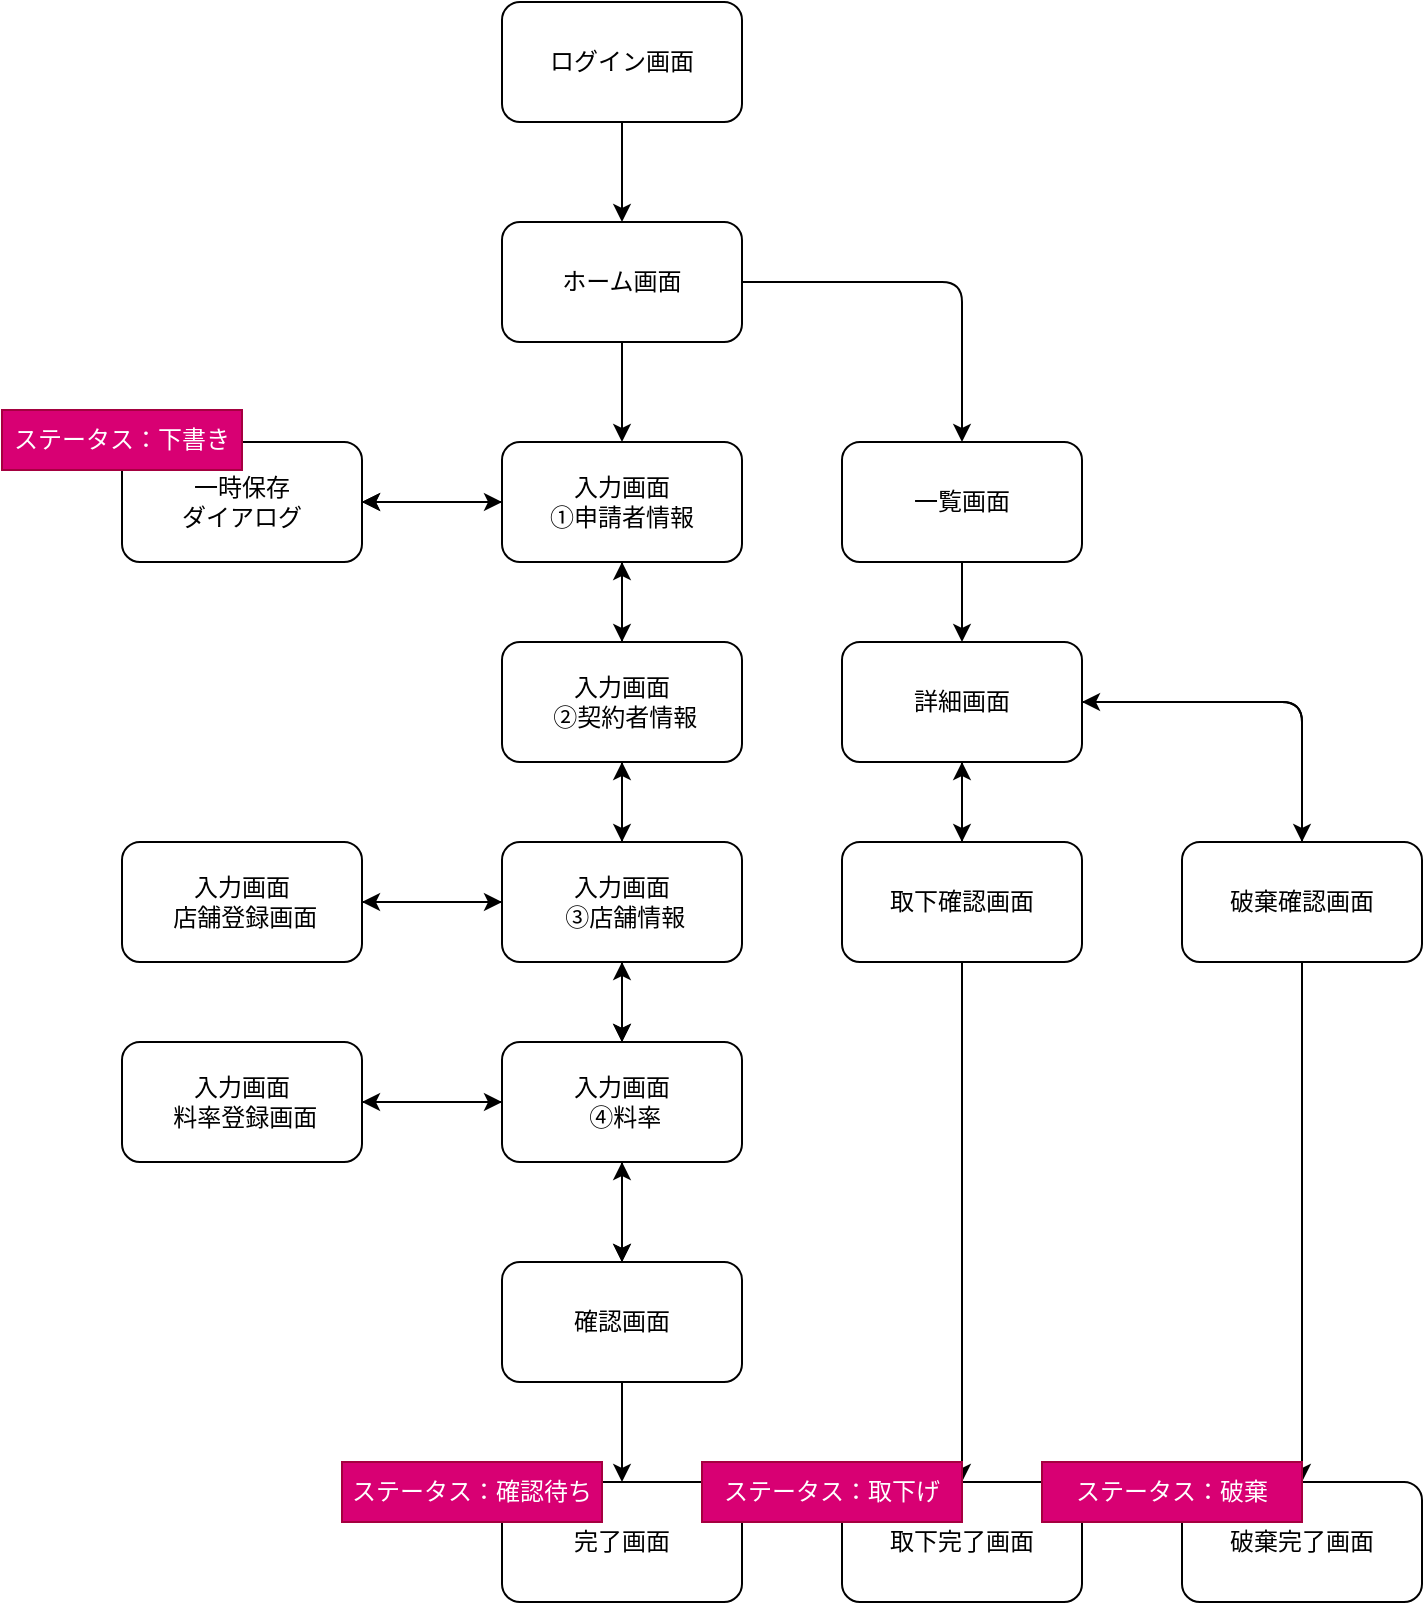 <mxfile>
    <diagram id="XOd1mVujD-Pu1WHTOxxI" name="営業：新規申請">
        <mxGraphModel dx="627" dy="881" grid="1" gridSize="10" guides="1" tooltips="1" connect="1" arrows="1" fold="1" page="1" pageScale="1" pageWidth="827" pageHeight="1169" math="0" shadow="0">
            <root>
                <mxCell id="0"/>
                <mxCell id="1" parent="0"/>
                <mxCell id="4" value="" style="edgeStyle=none;html=1;" edge="1" parent="1" source="2" target="3">
                    <mxGeometry relative="1" as="geometry"/>
                </mxCell>
                <mxCell id="2" value="ログイン画面" style="rounded=1;whiteSpace=wrap;html=1;" vertex="1" parent="1">
                    <mxGeometry x="300" y="40" width="120" height="60" as="geometry"/>
                </mxCell>
                <mxCell id="6" value="" style="edgeStyle=none;html=1;" edge="1" parent="1" source="3" target="5">
                    <mxGeometry relative="1" as="geometry"/>
                </mxCell>
                <mxCell id="43" style="edgeStyle=none;html=1;entryX=0.5;entryY=0;entryDx=0;entryDy=0;" edge="1" parent="1" source="3" target="42">
                    <mxGeometry relative="1" as="geometry">
                        <Array as="points">
                            <mxPoint x="530" y="180"/>
                        </Array>
                    </mxGeometry>
                </mxCell>
                <mxCell id="3" value="ホーム画面" style="rounded=1;whiteSpace=wrap;html=1;" vertex="1" parent="1">
                    <mxGeometry x="300" y="150" width="120" height="60" as="geometry"/>
                </mxCell>
                <mxCell id="8" value="" style="edgeStyle=none;html=1;" edge="1" parent="1" source="5" target="7">
                    <mxGeometry relative="1" as="geometry"/>
                </mxCell>
                <mxCell id="20" value="" style="edgeStyle=none;html=1;" edge="1" parent="1" source="5" target="19">
                    <mxGeometry relative="1" as="geometry"/>
                </mxCell>
                <mxCell id="22" value="" style="edgeStyle=none;html=1;" edge="1" parent="1" source="5" target="19">
                    <mxGeometry relative="1" as="geometry"/>
                </mxCell>
                <mxCell id="5" value="入力画面&lt;br&gt;①申請者情報" style="rounded=1;whiteSpace=wrap;html=1;" vertex="1" parent="1">
                    <mxGeometry x="300" y="260" width="120" height="60" as="geometry"/>
                </mxCell>
                <mxCell id="23" value="" style="edgeStyle=none;html=1;" edge="1" parent="1" source="7" target="5">
                    <mxGeometry relative="1" as="geometry"/>
                </mxCell>
                <mxCell id="26" style="edgeStyle=none;html=1;entryX=0.5;entryY=0;entryDx=0;entryDy=0;" edge="1" parent="1" source="7" target="9">
                    <mxGeometry relative="1" as="geometry"/>
                </mxCell>
                <mxCell id="7" value="入力画面&lt;br&gt;&amp;nbsp;②契約者情報" style="rounded=1;whiteSpace=wrap;html=1;" vertex="1" parent="1">
                    <mxGeometry x="300" y="360" width="120" height="60" as="geometry"/>
                </mxCell>
                <mxCell id="13" value="" style="edgeStyle=none;html=1;" edge="1" parent="1" source="9" target="11">
                    <mxGeometry relative="1" as="geometry"/>
                </mxCell>
                <mxCell id="24" value="" style="edgeStyle=none;html=1;" edge="1" parent="1" source="9" target="7">
                    <mxGeometry relative="1" as="geometry"/>
                </mxCell>
                <mxCell id="27" style="edgeStyle=none;html=1;" edge="1" parent="1" source="9" target="11">
                    <mxGeometry relative="1" as="geometry"/>
                </mxCell>
                <mxCell id="33" style="edgeStyle=none;html=1;" edge="1" parent="1" source="9" target="31">
                    <mxGeometry relative="1" as="geometry"/>
                </mxCell>
                <mxCell id="9" value="入力画面&lt;br&gt;&amp;nbsp;③店舗情報" style="rounded=1;whiteSpace=wrap;html=1;" vertex="1" parent="1">
                    <mxGeometry x="300" y="460" width="120" height="60" as="geometry"/>
                </mxCell>
                <mxCell id="16" value="" style="edgeStyle=none;html=1;" edge="1" parent="1" source="11" target="14">
                    <mxGeometry relative="1" as="geometry"/>
                </mxCell>
                <mxCell id="28" style="edgeStyle=none;html=1;entryX=0.5;entryY=0;entryDx=0;entryDy=0;" edge="1" parent="1" source="11" target="14">
                    <mxGeometry relative="1" as="geometry"/>
                </mxCell>
                <mxCell id="36" style="edgeStyle=none;html=1;entryX=1;entryY=0.5;entryDx=0;entryDy=0;" edge="1" parent="1" source="11" target="34">
                    <mxGeometry relative="1" as="geometry"/>
                </mxCell>
                <mxCell id="37" style="edgeStyle=none;html=1;" edge="1" parent="1" source="11" target="9">
                    <mxGeometry relative="1" as="geometry"/>
                </mxCell>
                <mxCell id="11" value="入力画面&lt;br&gt;&amp;nbsp;④料率" style="rounded=1;whiteSpace=wrap;html=1;" vertex="1" parent="1">
                    <mxGeometry x="300" y="560" width="120" height="60" as="geometry"/>
                </mxCell>
                <mxCell id="17" value="" style="edgeStyle=none;html=1;" edge="1" parent="1" source="14" target="15">
                    <mxGeometry relative="1" as="geometry"/>
                </mxCell>
                <mxCell id="29" style="edgeStyle=none;html=1;entryX=0.5;entryY=1;entryDx=0;entryDy=0;" edge="1" parent="1" source="14" target="11">
                    <mxGeometry relative="1" as="geometry">
                        <mxPoint x="360" y="730" as="targetPoint"/>
                    </mxGeometry>
                </mxCell>
                <mxCell id="14" value="確認画面" style="rounded=1;whiteSpace=wrap;html=1;" vertex="1" parent="1">
                    <mxGeometry x="300" y="670" width="120" height="60" as="geometry"/>
                </mxCell>
                <mxCell id="15" value="完了画面" style="rounded=1;whiteSpace=wrap;html=1;" vertex="1" parent="1">
                    <mxGeometry x="300" y="780" width="120" height="60" as="geometry"/>
                </mxCell>
                <mxCell id="21" value="" style="edgeStyle=none;html=1;" edge="1" parent="1" source="19" target="5">
                    <mxGeometry relative="1" as="geometry"/>
                </mxCell>
                <mxCell id="19" value="一時保存&lt;br&gt;ダイアログ" style="rounded=1;whiteSpace=wrap;html=1;" vertex="1" parent="1">
                    <mxGeometry x="110" y="260" width="120" height="60" as="geometry"/>
                </mxCell>
                <mxCell id="32" value="" style="edgeStyle=none;html=1;" edge="1" parent="1" source="31" target="9">
                    <mxGeometry relative="1" as="geometry"/>
                </mxCell>
                <mxCell id="31" value="入力画面&lt;br&gt;&amp;nbsp;店舗登録画面" style="rounded=1;whiteSpace=wrap;html=1;" vertex="1" parent="1">
                    <mxGeometry x="110" y="460" width="120" height="60" as="geometry"/>
                </mxCell>
                <mxCell id="35" value="" style="edgeStyle=none;html=1;" edge="1" parent="1" source="34" target="11">
                    <mxGeometry relative="1" as="geometry"/>
                </mxCell>
                <mxCell id="34" value="入力画面&lt;br&gt;&amp;nbsp;料率登録画面" style="rounded=1;whiteSpace=wrap;html=1;" vertex="1" parent="1">
                    <mxGeometry x="110" y="560" width="120" height="60" as="geometry"/>
                </mxCell>
                <mxCell id="40" value="ステータス：下書き" style="rounded=0;whiteSpace=wrap;html=1;fillColor=#d80073;fontColor=#ffffff;strokeColor=#A50040;" vertex="1" parent="1">
                    <mxGeometry x="50" y="244" width="120" height="30" as="geometry"/>
                </mxCell>
                <mxCell id="41" value="ステータス：確認待ち" style="rounded=0;whiteSpace=wrap;html=1;fillColor=#d80073;fontColor=#ffffff;strokeColor=#A50040;" vertex="1" parent="1">
                    <mxGeometry x="220" y="770" width="130" height="30" as="geometry"/>
                </mxCell>
                <mxCell id="46" value="" style="edgeStyle=none;html=1;" edge="1" parent="1" source="42" target="45">
                    <mxGeometry relative="1" as="geometry"/>
                </mxCell>
                <mxCell id="42" value="一覧画面" style="rounded=1;whiteSpace=wrap;html=1;" vertex="1" parent="1">
                    <mxGeometry x="470" y="260" width="120" height="60" as="geometry"/>
                </mxCell>
                <mxCell id="49" value="" style="edgeStyle=none;html=1;" edge="1" parent="1" source="45" target="47">
                    <mxGeometry relative="1" as="geometry"/>
                </mxCell>
                <mxCell id="50" style="edgeStyle=none;html=1;entryX=0.5;entryY=0;entryDx=0;entryDy=0;" edge="1" parent="1" source="45" target="48">
                    <mxGeometry relative="1" as="geometry">
                        <Array as="points">
                            <mxPoint x="700" y="390"/>
                        </Array>
                    </mxGeometry>
                </mxCell>
                <mxCell id="45" value="詳細画面" style="rounded=1;whiteSpace=wrap;html=1;" vertex="1" parent="1">
                    <mxGeometry x="470" y="360" width="120" height="60" as="geometry"/>
                </mxCell>
                <mxCell id="51" style="edgeStyle=none;html=1;" edge="1" parent="1" source="47" target="45">
                    <mxGeometry relative="1" as="geometry"/>
                </mxCell>
                <mxCell id="55" style="edgeStyle=none;html=1;" edge="1" parent="1" source="47" target="53">
                    <mxGeometry relative="1" as="geometry"/>
                </mxCell>
                <mxCell id="47" value="取下確認画面" style="rounded=1;whiteSpace=wrap;html=1;" vertex="1" parent="1">
                    <mxGeometry x="470" y="460" width="120" height="60" as="geometry"/>
                </mxCell>
                <mxCell id="52" style="edgeStyle=none;html=1;entryX=1;entryY=0.5;entryDx=0;entryDy=0;" edge="1" parent="1" source="48" target="45">
                    <mxGeometry relative="1" as="geometry">
                        <Array as="points">
                            <mxPoint x="700" y="390"/>
                        </Array>
                    </mxGeometry>
                </mxCell>
                <mxCell id="56" style="edgeStyle=none;html=1;" edge="1" parent="1" source="48" target="54">
                    <mxGeometry relative="1" as="geometry"/>
                </mxCell>
                <mxCell id="48" value="破棄確認画面" style="rounded=1;whiteSpace=wrap;html=1;" vertex="1" parent="1">
                    <mxGeometry x="640" y="460" width="120" height="60" as="geometry"/>
                </mxCell>
                <mxCell id="53" value="取下完了画面" style="rounded=1;whiteSpace=wrap;html=1;" vertex="1" parent="1">
                    <mxGeometry x="470" y="780" width="120" height="60" as="geometry"/>
                </mxCell>
                <mxCell id="54" value="破棄完了画面" style="rounded=1;whiteSpace=wrap;html=1;" vertex="1" parent="1">
                    <mxGeometry x="640" y="780" width="120" height="60" as="geometry"/>
                </mxCell>
                <mxCell id="58" value="ステータス：取下げ" style="rounded=0;whiteSpace=wrap;html=1;fillColor=#d80073;fontColor=#ffffff;strokeColor=#A50040;" vertex="1" parent="1">
                    <mxGeometry x="400" y="770" width="130" height="30" as="geometry"/>
                </mxCell>
                <mxCell id="59" value="ステータス：破棄" style="rounded=0;whiteSpace=wrap;html=1;fillColor=#d80073;fontColor=#ffffff;strokeColor=#A50040;" vertex="1" parent="1">
                    <mxGeometry x="570" y="770" width="130" height="30" as="geometry"/>
                </mxCell>
            </root>
        </mxGraphModel>
    </diagram>
    <diagram id="stlq_mxhztekD59KsefY" name="支店長：申請確認">
        <mxGraphModel dx="627" dy="881" grid="1" gridSize="10" guides="1" tooltips="1" connect="1" arrows="1" fold="1" page="1" pageScale="1" pageWidth="827" pageHeight="1169" math="0" shadow="0">
            <root>
                <mxCell id="0"/>
                <mxCell id="1" parent="0"/>
                <mxCell id="NtJ_JqiggDxICDzkzixP-1" value="" style="edgeStyle=none;html=1;" edge="1" parent="1" source="NtJ_JqiggDxICDzkzixP-2" target="NtJ_JqiggDxICDzkzixP-5">
                    <mxGeometry relative="1" as="geometry"/>
                </mxCell>
                <mxCell id="NtJ_JqiggDxICDzkzixP-2" value="ログイン画面" style="rounded=1;whiteSpace=wrap;html=1;" vertex="1" parent="1">
                    <mxGeometry x="300" y="40" width="120" height="60" as="geometry"/>
                </mxCell>
                <mxCell id="NtJ_JqiggDxICDzkzixP-51" value="" style="edgeStyle=none;html=1;" edge="1" parent="1" source="NtJ_JqiggDxICDzkzixP-5" target="NtJ_JqiggDxICDzkzixP-36">
                    <mxGeometry relative="1" as="geometry"/>
                </mxCell>
                <mxCell id="NtJ_JqiggDxICDzkzixP-5" value="ホーム画面" style="rounded=1;whiteSpace=wrap;html=1;" vertex="1" parent="1">
                    <mxGeometry x="300" y="150" width="120" height="60" as="geometry"/>
                </mxCell>
                <mxCell id="NtJ_JqiggDxICDzkzixP-6" value="" style="edgeStyle=none;html=1;" edge="1" parent="1" target="NtJ_JqiggDxICDzkzixP-12">
                    <mxGeometry relative="1" as="geometry">
                        <mxPoint x="360" y="320" as="sourcePoint"/>
                    </mxGeometry>
                </mxCell>
                <mxCell id="NtJ_JqiggDxICDzkzixP-7" value="" style="edgeStyle=none;html=1;" edge="1" parent="1" target="NtJ_JqiggDxICDzkzixP-28">
                    <mxGeometry relative="1" as="geometry">
                        <mxPoint x="300" y="290" as="sourcePoint"/>
                    </mxGeometry>
                </mxCell>
                <mxCell id="NtJ_JqiggDxICDzkzixP-8" value="" style="edgeStyle=none;html=1;" edge="1" parent="1" target="NtJ_JqiggDxICDzkzixP-28">
                    <mxGeometry relative="1" as="geometry">
                        <mxPoint x="300" y="290" as="sourcePoint"/>
                    </mxGeometry>
                </mxCell>
                <mxCell id="NtJ_JqiggDxICDzkzixP-10" value="" style="edgeStyle=none;html=1;" edge="1" parent="1" source="NtJ_JqiggDxICDzkzixP-12">
                    <mxGeometry relative="1" as="geometry">
                        <mxPoint x="360" y="320" as="targetPoint"/>
                    </mxGeometry>
                </mxCell>
                <mxCell id="NtJ_JqiggDxICDzkzixP-11" style="edgeStyle=none;html=1;entryX=0.5;entryY=0;entryDx=0;entryDy=0;" edge="1" parent="1" target="NtJ_JqiggDxICDzkzixP-17">
                    <mxGeometry relative="1" as="geometry">
                        <mxPoint x="360" y="420" as="sourcePoint"/>
                    </mxGeometry>
                </mxCell>
                <mxCell id="NtJ_JqiggDxICDzkzixP-13" value="" style="edgeStyle=none;html=1;" edge="1" parent="1" target="NtJ_JqiggDxICDzkzixP-22">
                    <mxGeometry relative="1" as="geometry">
                        <mxPoint x="360" y="520" as="sourcePoint"/>
                    </mxGeometry>
                </mxCell>
                <mxCell id="NtJ_JqiggDxICDzkzixP-14" value="" style="edgeStyle=none;html=1;" edge="1" parent="1" source="NtJ_JqiggDxICDzkzixP-17">
                    <mxGeometry relative="1" as="geometry">
                        <mxPoint x="360" y="420" as="targetPoint"/>
                    </mxGeometry>
                </mxCell>
                <mxCell id="NtJ_JqiggDxICDzkzixP-15" style="edgeStyle=none;html=1;" edge="1" parent="1" target="NtJ_JqiggDxICDzkzixP-22">
                    <mxGeometry relative="1" as="geometry">
                        <mxPoint x="360" y="520" as="sourcePoint"/>
                    </mxGeometry>
                </mxCell>
                <mxCell id="NtJ_JqiggDxICDzkzixP-16" style="edgeStyle=none;html=1;" edge="1" parent="1" target="NtJ_JqiggDxICDzkzixP-30">
                    <mxGeometry relative="1" as="geometry">
                        <mxPoint x="300" y="490" as="sourcePoint"/>
                    </mxGeometry>
                </mxCell>
                <mxCell id="NtJ_JqiggDxICDzkzixP-20" style="edgeStyle=none;html=1;entryX=1;entryY=0.5;entryDx=0;entryDy=0;" edge="1" parent="1" source="NtJ_JqiggDxICDzkzixP-22">
                    <mxGeometry relative="1" as="geometry">
                        <mxPoint x="230" y="590" as="targetPoint"/>
                    </mxGeometry>
                </mxCell>
                <mxCell id="NtJ_JqiggDxICDzkzixP-21" style="edgeStyle=none;html=1;" edge="1" parent="1" source="NtJ_JqiggDxICDzkzixP-22">
                    <mxGeometry relative="1" as="geometry">
                        <mxPoint x="360" y="520" as="targetPoint"/>
                    </mxGeometry>
                </mxCell>
                <mxCell id="NtJ_JqiggDxICDzkzixP-23" value="" style="edgeStyle=none;html=1;" edge="1" parent="1" source="NtJ_JqiggDxICDzkzixP-25" target="NtJ_JqiggDxICDzkzixP-26">
                    <mxGeometry relative="1" as="geometry"/>
                </mxCell>
                <mxCell id="NtJ_JqiggDxICDzkzixP-25" value="回答確認画面" style="rounded=1;whiteSpace=wrap;html=1;" vertex="1" parent="1">
                    <mxGeometry x="300" y="600" width="120" height="60" as="geometry"/>
                </mxCell>
                <mxCell id="NtJ_JqiggDxICDzkzixP-26" value="完了画面" style="rounded=1;whiteSpace=wrap;html=1;" vertex="1" parent="1">
                    <mxGeometry x="300" y="730" width="120" height="60" as="geometry"/>
                </mxCell>
                <mxCell id="NtJ_JqiggDxICDzkzixP-27" value="" style="edgeStyle=none;html=1;" edge="1" parent="1" source="NtJ_JqiggDxICDzkzixP-28">
                    <mxGeometry relative="1" as="geometry">
                        <mxPoint x="300" y="290" as="targetPoint"/>
                    </mxGeometry>
                </mxCell>
                <mxCell id="NtJ_JqiggDxICDzkzixP-29" value="" style="edgeStyle=none;html=1;" edge="1" parent="1" source="NtJ_JqiggDxICDzkzixP-30">
                    <mxGeometry relative="1" as="geometry">
                        <mxPoint x="300" y="490" as="targetPoint"/>
                    </mxGeometry>
                </mxCell>
                <mxCell id="NtJ_JqiggDxICDzkzixP-31" value="" style="edgeStyle=none;html=1;" edge="1" parent="1" target="NtJ_JqiggDxICDzkzixP-22">
                    <mxGeometry relative="1" as="geometry">
                        <mxPoint x="230" y="590" as="sourcePoint"/>
                    </mxGeometry>
                </mxCell>
                <mxCell id="NtJ_JqiggDxICDzkzixP-34" value="ステータス：確認待ち" style="rounded=0;whiteSpace=wrap;html=1;fillColor=#d80073;fontColor=#ffffff;strokeColor=#A50040;" vertex="1" parent="1">
                    <mxGeometry x="430" y="710" width="130" height="30" as="geometry"/>
                </mxCell>
                <mxCell id="NtJ_JqiggDxICDzkzixP-35" value="" style="edgeStyle=none;html=1;" edge="1" parent="1" source="NtJ_JqiggDxICDzkzixP-36" target="NtJ_JqiggDxICDzkzixP-39">
                    <mxGeometry relative="1" as="geometry"/>
                </mxCell>
                <mxCell id="NtJ_JqiggDxICDzkzixP-53" style="edgeStyle=none;html=1;" edge="1" parent="1" source="NtJ_JqiggDxICDzkzixP-36" target="NtJ_JqiggDxICDzkzixP-5">
                    <mxGeometry relative="1" as="geometry"/>
                </mxCell>
                <mxCell id="NtJ_JqiggDxICDzkzixP-36" value="一覧画面" style="rounded=1;whiteSpace=wrap;html=1;" vertex="1" parent="1">
                    <mxGeometry x="300" y="260" width="120" height="60" as="geometry"/>
                </mxCell>
                <mxCell id="NtJ_JqiggDxICDzkzixP-37" value="" style="edgeStyle=none;html=1;" edge="1" parent="1" source="NtJ_JqiggDxICDzkzixP-39" target="NtJ_JqiggDxICDzkzixP-42">
                    <mxGeometry relative="1" as="geometry"/>
                </mxCell>
                <mxCell id="NtJ_JqiggDxICDzkzixP-52" style="edgeStyle=none;html=1;" edge="1" parent="1" source="NtJ_JqiggDxICDzkzixP-39" target="NtJ_JqiggDxICDzkzixP-36">
                    <mxGeometry relative="1" as="geometry"/>
                </mxCell>
                <mxCell id="NtJ_JqiggDxICDzkzixP-39" value="詳細画面" style="rounded=1;whiteSpace=wrap;html=1;" vertex="1" parent="1">
                    <mxGeometry x="300" y="370" width="120" height="60" as="geometry"/>
                </mxCell>
                <mxCell id="NtJ_JqiggDxICDzkzixP-54" value="" style="edgeStyle=none;html=1;" edge="1" parent="1" source="NtJ_JqiggDxICDzkzixP-42" target="NtJ_JqiggDxICDzkzixP-25">
                    <mxGeometry relative="1" as="geometry"/>
                </mxCell>
                <mxCell id="NtJ_JqiggDxICDzkzixP-42" value="承認確認画面" style="rounded=1;whiteSpace=wrap;html=1;" vertex="1" parent="1">
                    <mxGeometry x="300" y="490" width="120" height="60" as="geometry"/>
                </mxCell>
                <mxCell id="NtJ_JqiggDxICDzkzixP-48" value="ステータス：差戻し" style="rounded=0;whiteSpace=wrap;html=1;fillColor=#d80073;fontColor=#ffffff;strokeColor=#A50040;" vertex="1" parent="1">
                    <mxGeometry x="430" y="745" width="130" height="30" as="geometry"/>
                </mxCell>
            </root>
        </mxGraphModel>
    </diagram>
    <diagram id="z_HKbi3VQvhKfQwdhtEX" name="本部長：申請確認">
        <mxGraphModel dx="627" dy="881" grid="1" gridSize="10" guides="1" tooltips="1" connect="1" arrows="1" fold="1" page="1" pageScale="1" pageWidth="827" pageHeight="1169" math="0" shadow="0">
            <root>
                <mxCell id="0"/>
                <mxCell id="1" parent="0"/>
                <mxCell id="8S7RjQGrbAsTRUTwKAEO-1" value="" style="edgeStyle=none;html=1;" edge="1" parent="1" source="8S7RjQGrbAsTRUTwKAEO-2" target="8S7RjQGrbAsTRUTwKAEO-4">
                    <mxGeometry relative="1" as="geometry"/>
                </mxCell>
                <mxCell id="8S7RjQGrbAsTRUTwKAEO-2" value="ログイン画面" style="rounded=1;whiteSpace=wrap;html=1;" vertex="1" parent="1">
                    <mxGeometry x="300" y="40" width="120" height="60" as="geometry"/>
                </mxCell>
                <mxCell id="8S7RjQGrbAsTRUTwKAEO-3" value="" style="edgeStyle=none;html=1;" edge="1" parent="1" source="8S7RjQGrbAsTRUTwKAEO-4" target="8S7RjQGrbAsTRUTwKAEO-11">
                    <mxGeometry relative="1" as="geometry"/>
                </mxCell>
                <mxCell id="8S7RjQGrbAsTRUTwKAEO-4" value="ホーム画面" style="rounded=1;whiteSpace=wrap;html=1;" vertex="1" parent="1">
                    <mxGeometry x="300" y="150" width="120" height="60" as="geometry"/>
                </mxCell>
                <mxCell id="8S7RjQGrbAsTRUTwKAEO-5" value="" style="edgeStyle=none;html=1;" edge="1" parent="1" source="8S7RjQGrbAsTRUTwKAEO-6" target="8S7RjQGrbAsTRUTwKAEO-7">
                    <mxGeometry relative="1" as="geometry"/>
                </mxCell>
                <mxCell id="8S7RjQGrbAsTRUTwKAEO-6" value="回答確認画面" style="rounded=1;whiteSpace=wrap;html=1;" vertex="1" parent="1">
                    <mxGeometry x="300" y="600" width="120" height="60" as="geometry"/>
                </mxCell>
                <mxCell id="8S7RjQGrbAsTRUTwKAEO-7" value="完了画面" style="rounded=1;whiteSpace=wrap;html=1;" vertex="1" parent="1">
                    <mxGeometry x="300" y="730" width="120" height="60" as="geometry"/>
                </mxCell>
                <mxCell id="8S7RjQGrbAsTRUTwKAEO-8" value="ステータス：承認" style="rounded=0;whiteSpace=wrap;html=1;fillColor=#d80073;fontColor=#ffffff;strokeColor=#A50040;" vertex="1" parent="1">
                    <mxGeometry x="430" y="710" width="130" height="30" as="geometry"/>
                </mxCell>
                <mxCell id="8S7RjQGrbAsTRUTwKAEO-9" value="" style="edgeStyle=none;html=1;" edge="1" parent="1" source="8S7RjQGrbAsTRUTwKAEO-11" target="8S7RjQGrbAsTRUTwKAEO-14">
                    <mxGeometry relative="1" as="geometry"/>
                </mxCell>
                <mxCell id="8S7RjQGrbAsTRUTwKAEO-10" style="edgeStyle=none;html=1;" edge="1" parent="1" source="8S7RjQGrbAsTRUTwKAEO-11" target="8S7RjQGrbAsTRUTwKAEO-4">
                    <mxGeometry relative="1" as="geometry"/>
                </mxCell>
                <mxCell id="8S7RjQGrbAsTRUTwKAEO-11" value="一覧画面" style="rounded=1;whiteSpace=wrap;html=1;" vertex="1" parent="1">
                    <mxGeometry x="300" y="260" width="120" height="60" as="geometry"/>
                </mxCell>
                <mxCell id="8S7RjQGrbAsTRUTwKAEO-12" value="" style="edgeStyle=none;html=1;" edge="1" parent="1" source="8S7RjQGrbAsTRUTwKAEO-14" target="8S7RjQGrbAsTRUTwKAEO-16">
                    <mxGeometry relative="1" as="geometry"/>
                </mxCell>
                <mxCell id="8S7RjQGrbAsTRUTwKAEO-13" style="edgeStyle=none;html=1;" edge="1" parent="1" source="8S7RjQGrbAsTRUTwKAEO-14" target="8S7RjQGrbAsTRUTwKAEO-11">
                    <mxGeometry relative="1" as="geometry"/>
                </mxCell>
                <mxCell id="8S7RjQGrbAsTRUTwKAEO-14" value="詳細画面" style="rounded=1;whiteSpace=wrap;html=1;" vertex="1" parent="1">
                    <mxGeometry x="300" y="370" width="120" height="60" as="geometry"/>
                </mxCell>
                <mxCell id="8S7RjQGrbAsTRUTwKAEO-15" value="" style="edgeStyle=none;html=1;" edge="1" parent="1" source="8S7RjQGrbAsTRUTwKAEO-16" target="8S7RjQGrbAsTRUTwKAEO-6">
                    <mxGeometry relative="1" as="geometry"/>
                </mxCell>
                <mxCell id="8S7RjQGrbAsTRUTwKAEO-16" value="承認確認画面" style="rounded=1;whiteSpace=wrap;html=1;" vertex="1" parent="1">
                    <mxGeometry x="300" y="490" width="120" height="60" as="geometry"/>
                </mxCell>
                <mxCell id="8S7RjQGrbAsTRUTwKAEO-17" value="ステータス：差戻し" style="rounded=0;whiteSpace=wrap;html=1;fillColor=#d80073;fontColor=#ffffff;strokeColor=#A50040;" vertex="1" parent="1">
                    <mxGeometry x="430" y="745" width="130" height="30" as="geometry"/>
                </mxCell>
            </root>
        </mxGraphModel>
    </diagram>
</mxfile>
